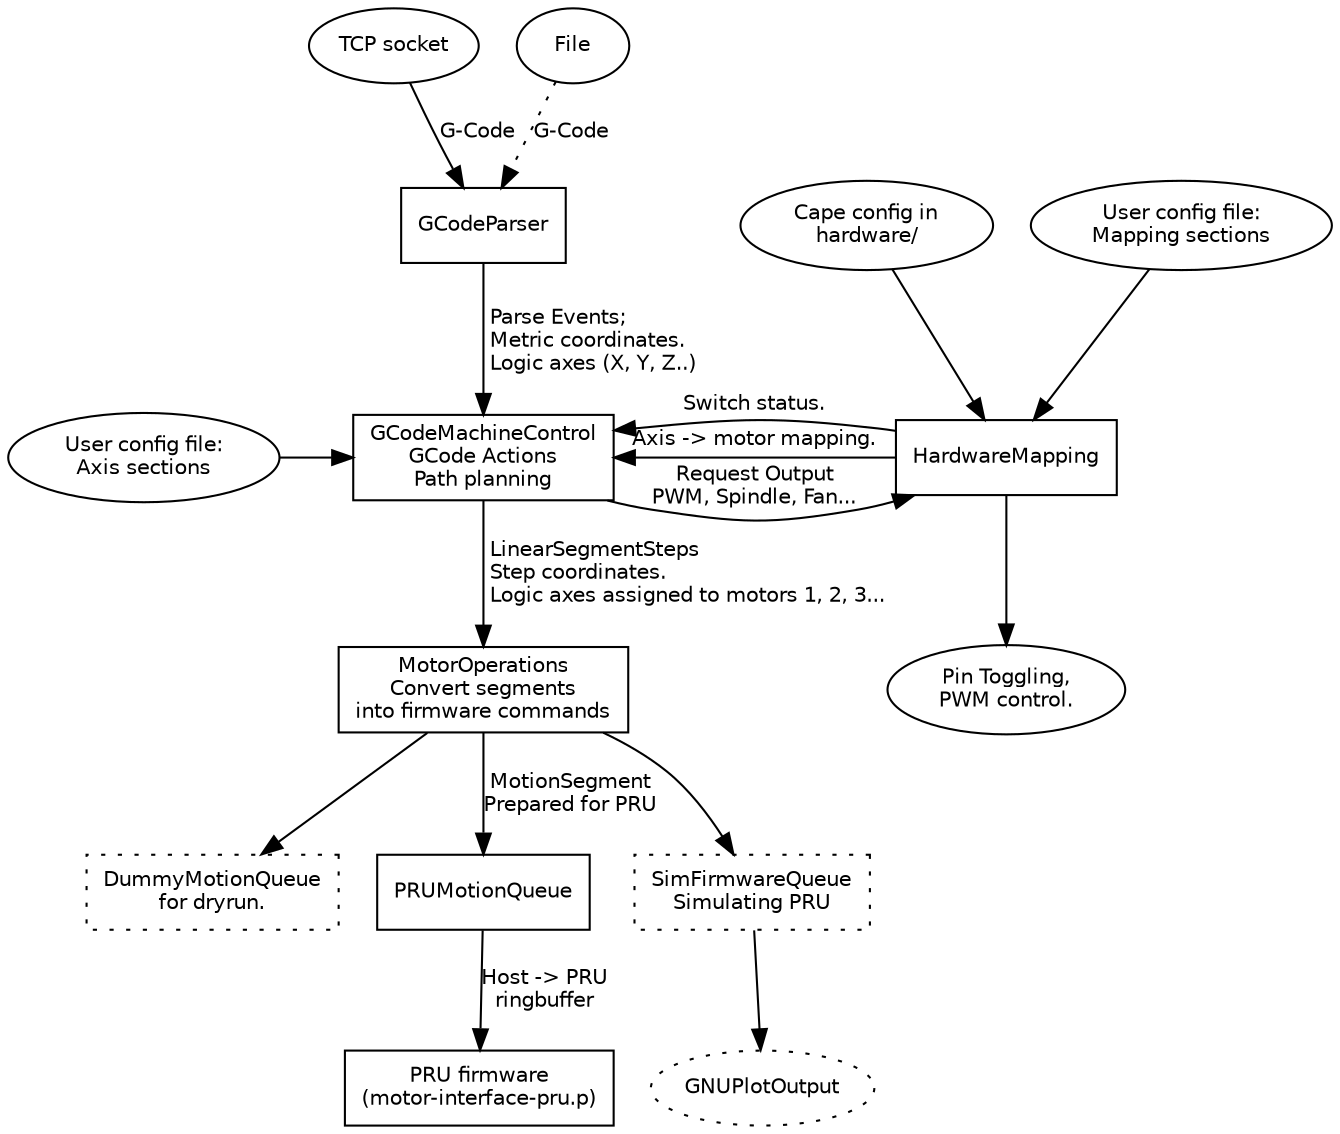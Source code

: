 digraph beagleg {
    node [fontsize=10, fontname="Helvetica"];
    edge [fontsize=10, fontname="Helvetica"];

    {
       node [ shape=oval ];
       TCP [label = "TCP socket"];
    }

    {
       node [ shape=box ];
       GCodeParser;
       GCodeMachineControl [ label = "GCodeMachineControl\nGCode Actions\nPath planning"];
       HardwareMapping;
       MotorOperations  [label = "MotorOperations\nConvert segments\ninto firmware commands"];
       DummyMotionQueue [label = "DummyMotionQueue\nfor dryrun.", style=dotted];
       PRUMotionQueue;
       SimFirmwareQueue [label = "SimFirmwareQueue\nSimulating PRU", style=dotted];
       PRU [ label = "PRU firmware\n(motor-interface-pru.p)" ];
    }      

    {
      CapeConfig [ label = "Cape config in\nhardware/"];
      UserMapConfig [ label = "User config file:\nMapping sections"];
      UserAxisConfig [ label = "User config file:\nAxis sections"];
      GNUPlotOutput [ style = dotted ];
      PinToggeling [ label = "Pin Toggling,\nPWM control." ];
    }

    File -> GCodeParser [ label="G-Code", style=dotted];
    TCP -> GCodeParser  [ label="G-Code"];

    {
      GCodeParser -> GCodeMachineControl [ label=" Parse Events;\l Metric coordinates.\l Logic axes (X, Y, Z..)"];
      GCodeMachineControl -> MotorOperations [ label = " LinearSegmentSteps\l Step coordinates.\l Logic axes assigned to motors 1, 2, 3..." ]
      MotorOperations -> PRUMotionQueue [ label = " MotionSegment\lPrepared for PRU"]
      MotorOperations -> SimFirmwareQueue -> GNUPlotOutput;
      MotorOperations -> DummyMotionQueue;

      PRUMotionQueue -> PRU [ label = "Host -> PRU\lringbuffer"];
    }

    {
      rank = same;
      GCodeMachineControl -> HardwareMapping [ label="Request Output\nPWM, Spindle, Fan...", rank=0];
      HardwareMapping -> GCodeMachineControl [ label = "Axis -> motor mapping."];
      HardwareMapping -> GCodeMachineControl [ label = "Switch status." ];
    }

    { 
      rank = same; 
      UserAxisConfig -> GCodeMachineControl;
    }

    CapeConfig -> HardwareMapping;
    UserMapConfig -> HardwareMapping;
    HardwareMapping -> PinToggeling;
}
